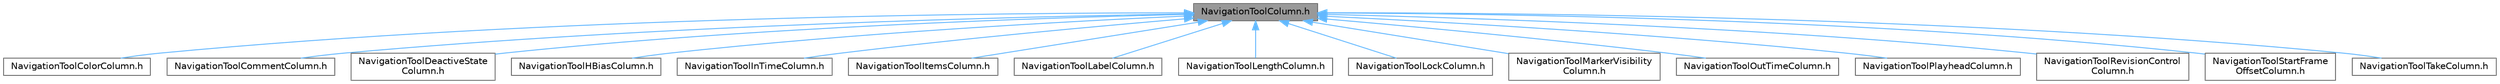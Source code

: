 digraph "NavigationToolColumn.h"
{
 // INTERACTIVE_SVG=YES
 // LATEX_PDF_SIZE
  bgcolor="transparent";
  edge [fontname=Helvetica,fontsize=10,labelfontname=Helvetica,labelfontsize=10];
  node [fontname=Helvetica,fontsize=10,shape=box,height=0.2,width=0.4];
  Node1 [id="Node000001",label="NavigationToolColumn.h",height=0.2,width=0.4,color="gray40", fillcolor="grey60", style="filled", fontcolor="black",tooltip=" "];
  Node1 -> Node2 [id="edge1_Node000001_Node000002",dir="back",color="steelblue1",style="solid",tooltip=" "];
  Node2 [id="Node000002",label="NavigationToolColorColumn.h",height=0.2,width=0.4,color="grey40", fillcolor="white", style="filled",URL="$da/d02/NavigationToolColorColumn_8h.html",tooltip=" "];
  Node1 -> Node3 [id="edge2_Node000001_Node000003",dir="back",color="steelblue1",style="solid",tooltip=" "];
  Node3 [id="Node000003",label="NavigationToolCommentColumn.h",height=0.2,width=0.4,color="grey40", fillcolor="white", style="filled",URL="$d9/de2/NavigationToolCommentColumn_8h.html",tooltip=" "];
  Node1 -> Node4 [id="edge3_Node000001_Node000004",dir="back",color="steelblue1",style="solid",tooltip=" "];
  Node4 [id="Node000004",label="NavigationToolDeactiveState\lColumn.h",height=0.2,width=0.4,color="grey40", fillcolor="white", style="filled",URL="$db/dc6/NavigationToolDeactiveStateColumn_8h.html",tooltip=" "];
  Node1 -> Node5 [id="edge4_Node000001_Node000005",dir="back",color="steelblue1",style="solid",tooltip=" "];
  Node5 [id="Node000005",label="NavigationToolHBiasColumn.h",height=0.2,width=0.4,color="grey40", fillcolor="white", style="filled",URL="$dd/dcf/NavigationToolHBiasColumn_8h.html",tooltip=" "];
  Node1 -> Node6 [id="edge5_Node000001_Node000006",dir="back",color="steelblue1",style="solid",tooltip=" "];
  Node6 [id="Node000006",label="NavigationToolInTimeColumn.h",height=0.2,width=0.4,color="grey40", fillcolor="white", style="filled",URL="$d0/d2d/NavigationToolInTimeColumn_8h.html",tooltip=" "];
  Node1 -> Node7 [id="edge6_Node000001_Node000007",dir="back",color="steelblue1",style="solid",tooltip=" "];
  Node7 [id="Node000007",label="NavigationToolItemsColumn.h",height=0.2,width=0.4,color="grey40", fillcolor="white", style="filled",URL="$da/d49/NavigationToolItemsColumn_8h.html",tooltip=" "];
  Node1 -> Node8 [id="edge7_Node000001_Node000008",dir="back",color="steelblue1",style="solid",tooltip=" "];
  Node8 [id="Node000008",label="NavigationToolLabelColumn.h",height=0.2,width=0.4,color="grey40", fillcolor="white", style="filled",URL="$d4/d5c/NavigationToolLabelColumn_8h.html",tooltip=" "];
  Node1 -> Node9 [id="edge8_Node000001_Node000009",dir="back",color="steelblue1",style="solid",tooltip=" "];
  Node9 [id="Node000009",label="NavigationToolLengthColumn.h",height=0.2,width=0.4,color="grey40", fillcolor="white", style="filled",URL="$d5/d1e/NavigationToolLengthColumn_8h.html",tooltip=" "];
  Node1 -> Node10 [id="edge9_Node000001_Node000010",dir="back",color="steelblue1",style="solid",tooltip=" "];
  Node10 [id="Node000010",label="NavigationToolLockColumn.h",height=0.2,width=0.4,color="grey40", fillcolor="white", style="filled",URL="$d6/d4a/NavigationToolLockColumn_8h.html",tooltip=" "];
  Node1 -> Node11 [id="edge10_Node000001_Node000011",dir="back",color="steelblue1",style="solid",tooltip=" "];
  Node11 [id="Node000011",label="NavigationToolMarkerVisibility\lColumn.h",height=0.2,width=0.4,color="grey40", fillcolor="white", style="filled",URL="$d0/d78/NavigationToolMarkerVisibilityColumn_8h.html",tooltip=" "];
  Node1 -> Node12 [id="edge11_Node000001_Node000012",dir="back",color="steelblue1",style="solid",tooltip=" "];
  Node12 [id="Node000012",label="NavigationToolOutTimeColumn.h",height=0.2,width=0.4,color="grey40", fillcolor="white", style="filled",URL="$db/d63/NavigationToolOutTimeColumn_8h.html",tooltip=" "];
  Node1 -> Node13 [id="edge12_Node000001_Node000013",dir="back",color="steelblue1",style="solid",tooltip=" "];
  Node13 [id="Node000013",label="NavigationToolPlayheadColumn.h",height=0.2,width=0.4,color="grey40", fillcolor="white", style="filled",URL="$dc/dbd/NavigationToolPlayheadColumn_8h.html",tooltip=" "];
  Node1 -> Node14 [id="edge13_Node000001_Node000014",dir="back",color="steelblue1",style="solid",tooltip=" "];
  Node14 [id="Node000014",label="NavigationToolRevisionControl\lColumn.h",height=0.2,width=0.4,color="grey40", fillcolor="white", style="filled",URL="$da/d11/NavigationToolRevisionControlColumn_8h.html",tooltip=" "];
  Node1 -> Node15 [id="edge14_Node000001_Node000015",dir="back",color="steelblue1",style="solid",tooltip=" "];
  Node15 [id="Node000015",label="NavigationToolStartFrame\lOffsetColumn.h",height=0.2,width=0.4,color="grey40", fillcolor="white", style="filled",URL="$df/dbc/NavigationToolStartFrameOffsetColumn_8h.html",tooltip=" "];
  Node1 -> Node16 [id="edge15_Node000001_Node000016",dir="back",color="steelblue1",style="solid",tooltip=" "];
  Node16 [id="Node000016",label="NavigationToolTakeColumn.h",height=0.2,width=0.4,color="grey40", fillcolor="white", style="filled",URL="$dc/dea/NavigationToolTakeColumn_8h.html",tooltip=" "];
}
